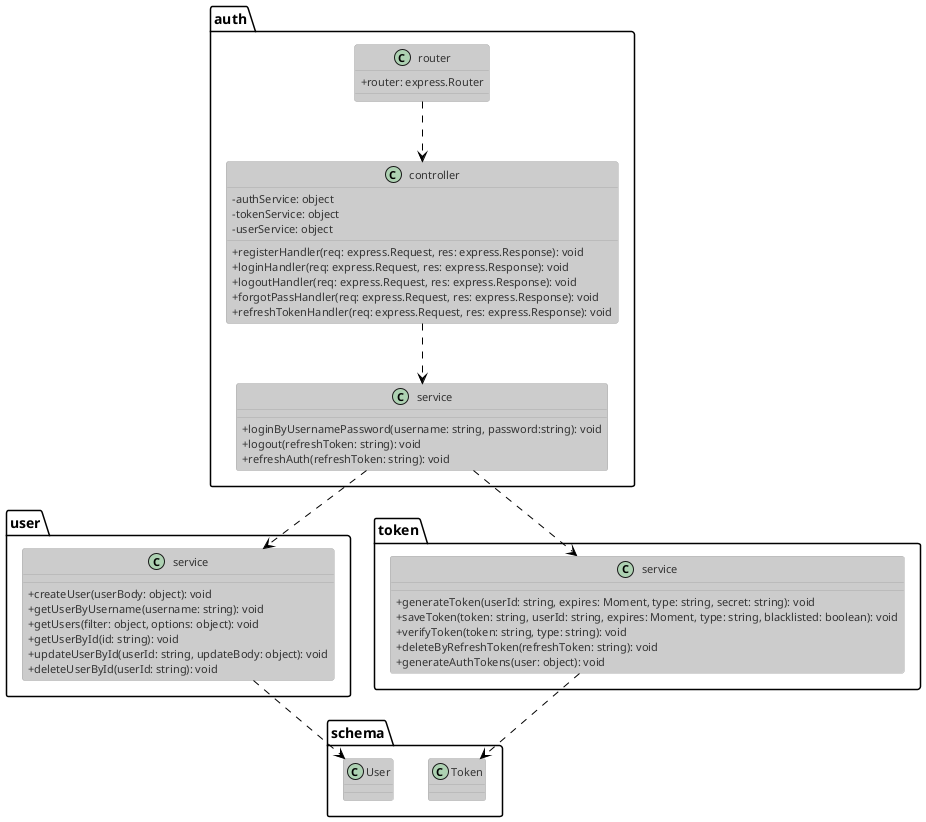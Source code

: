 @startuml authClass
!theme reddress-lightblue

skinparam classAttributeIconSize 0
class auth.controller{
  - {field} authService: object
  - {field} tokenService: object
  - {field} userService: object

  + {method} registerHandler(req: express.Request, res: express.Response): void
  + {method} loginHandler(req: express.Request, res: express.Response): void
  + {method} logoutHandler(req: express.Request, res: express.Response): void
  + {method} forgotPassHandler(req: express.Request, res: express.Response): void
  + {method} refreshTokenHandler(req: express.Request, res: express.Response): void
}

class auth.service{
  + {method} loginByUsernamePassword(username: string, password:string): void
  + {method} logout(refreshToken: string): void
  + {method} refreshAuth(refreshToken: string): void
}

class auth.router{
  + {field} router: express.Router
}

' class user.controller{
'   + getAllUsersHandler(req, res): void
'   + getUserHandler(req, res): void
'   + updateUserHandler(req, res): void
'   + deleteUserHandler(req, res): void
' }

' class user.router{
'   + router: express.Router()
' }

class user.service{
  + {method} createUser(userBody: object): void
  + {method} getUserByUsername(username: string): void
  + {method} getUsers(filter: object, options: object): void
  + {method} getUserById(id: string): void
  + {method} updateUserById(userId: string, updateBody: object): void
  + {method} deleteUserById(userId: string): void
}

class token.service{
  + {method} generateToken(userId: string, expires: Moment, type: string, secret: string): void
  + {method} saveToken(token: string, userId: string, expires: Moment, type: string, blacklisted: boolean): void
  + {method} verifyToken(token: string, type: string): void
  + {method} deleteByRefreshToken(refreshToken: string): void
  + {method} generateAuthTokens(user: object): void
}

class schema.Token {

}

class schema.User {

}

auth.controller ..> auth.service
auth.router ..>	 auth.controller
auth.service ..> user.service
auth.service ..> token.service
user.service ..> schema.User
token.service ..> schema.Token
@enduml
